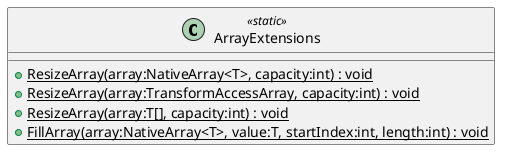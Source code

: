 @startuml
class ArrayExtensions <<static>> {
    + {static} ResizeArray(array:NativeArray<T>, capacity:int) : void
    + {static} ResizeArray(array:TransformAccessArray, capacity:int) : void
    + {static} ResizeArray(array:T[], capacity:int) : void
    + {static} FillArray(array:NativeArray<T>, value:T, startIndex:int, length:int) : void
}
@enduml
